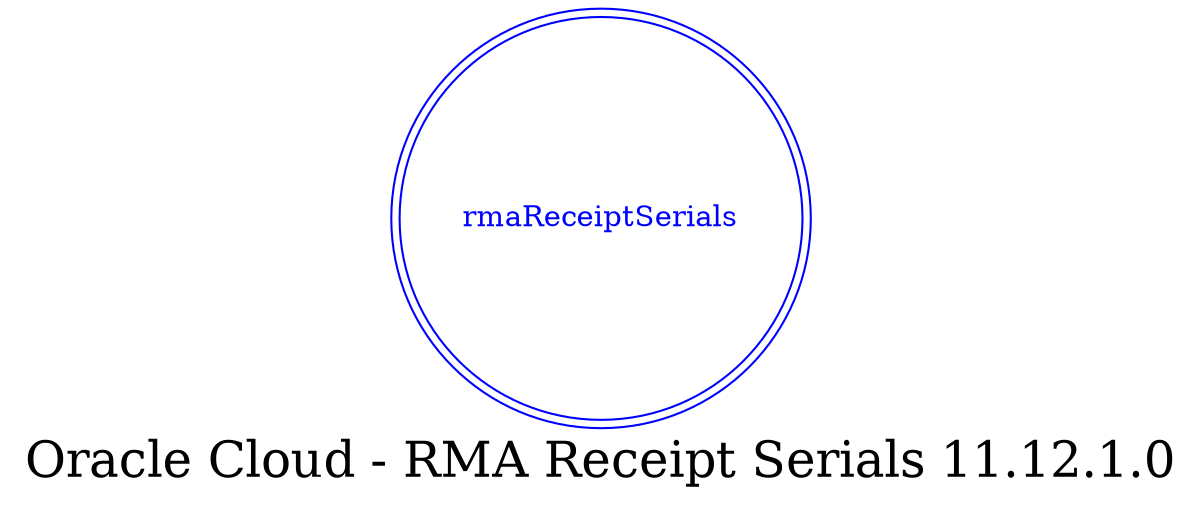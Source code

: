 digraph LexiconGraph {
graph[label="Oracle Cloud - RMA Receipt Serials 11.12.1.0", fontsize=24]
splines=true
"rmaReceiptSerials" [color=blue, fontcolor=blue, shape=doublecircle]
}

